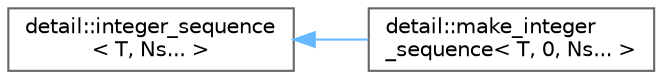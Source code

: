 digraph "类继承关系图"
{
 // LATEX_PDF_SIZE
  bgcolor="transparent";
  edge [fontname=Helvetica,fontsize=10,labelfontname=Helvetica,labelfontsize=10];
  node [fontname=Helvetica,fontsize=10,shape=box,height=0.2,width=0.4];
  rankdir="LR";
  Node0 [id="Node000000",label="detail::integer_sequence\l\< T, Ns... \>",height=0.2,width=0.4,color="grey40", fillcolor="white", style="filled",URL="$structdetail_1_1integer__sequence.html",tooltip=" "];
  Node0 -> Node1 [id="edge576_Node000000_Node000001",dir="back",color="steelblue1",style="solid",tooltip=" "];
  Node1 [id="Node000001",label="detail::make_integer\l_sequence\< T, 0, Ns... \>",height=0.2,width=0.4,color="grey40", fillcolor="white", style="filled",URL="$structdetail_1_1make__integer__sequence_3_01_t_00_010_00_01_ns_8_8_8_01_4.html",tooltip=" "];
}
